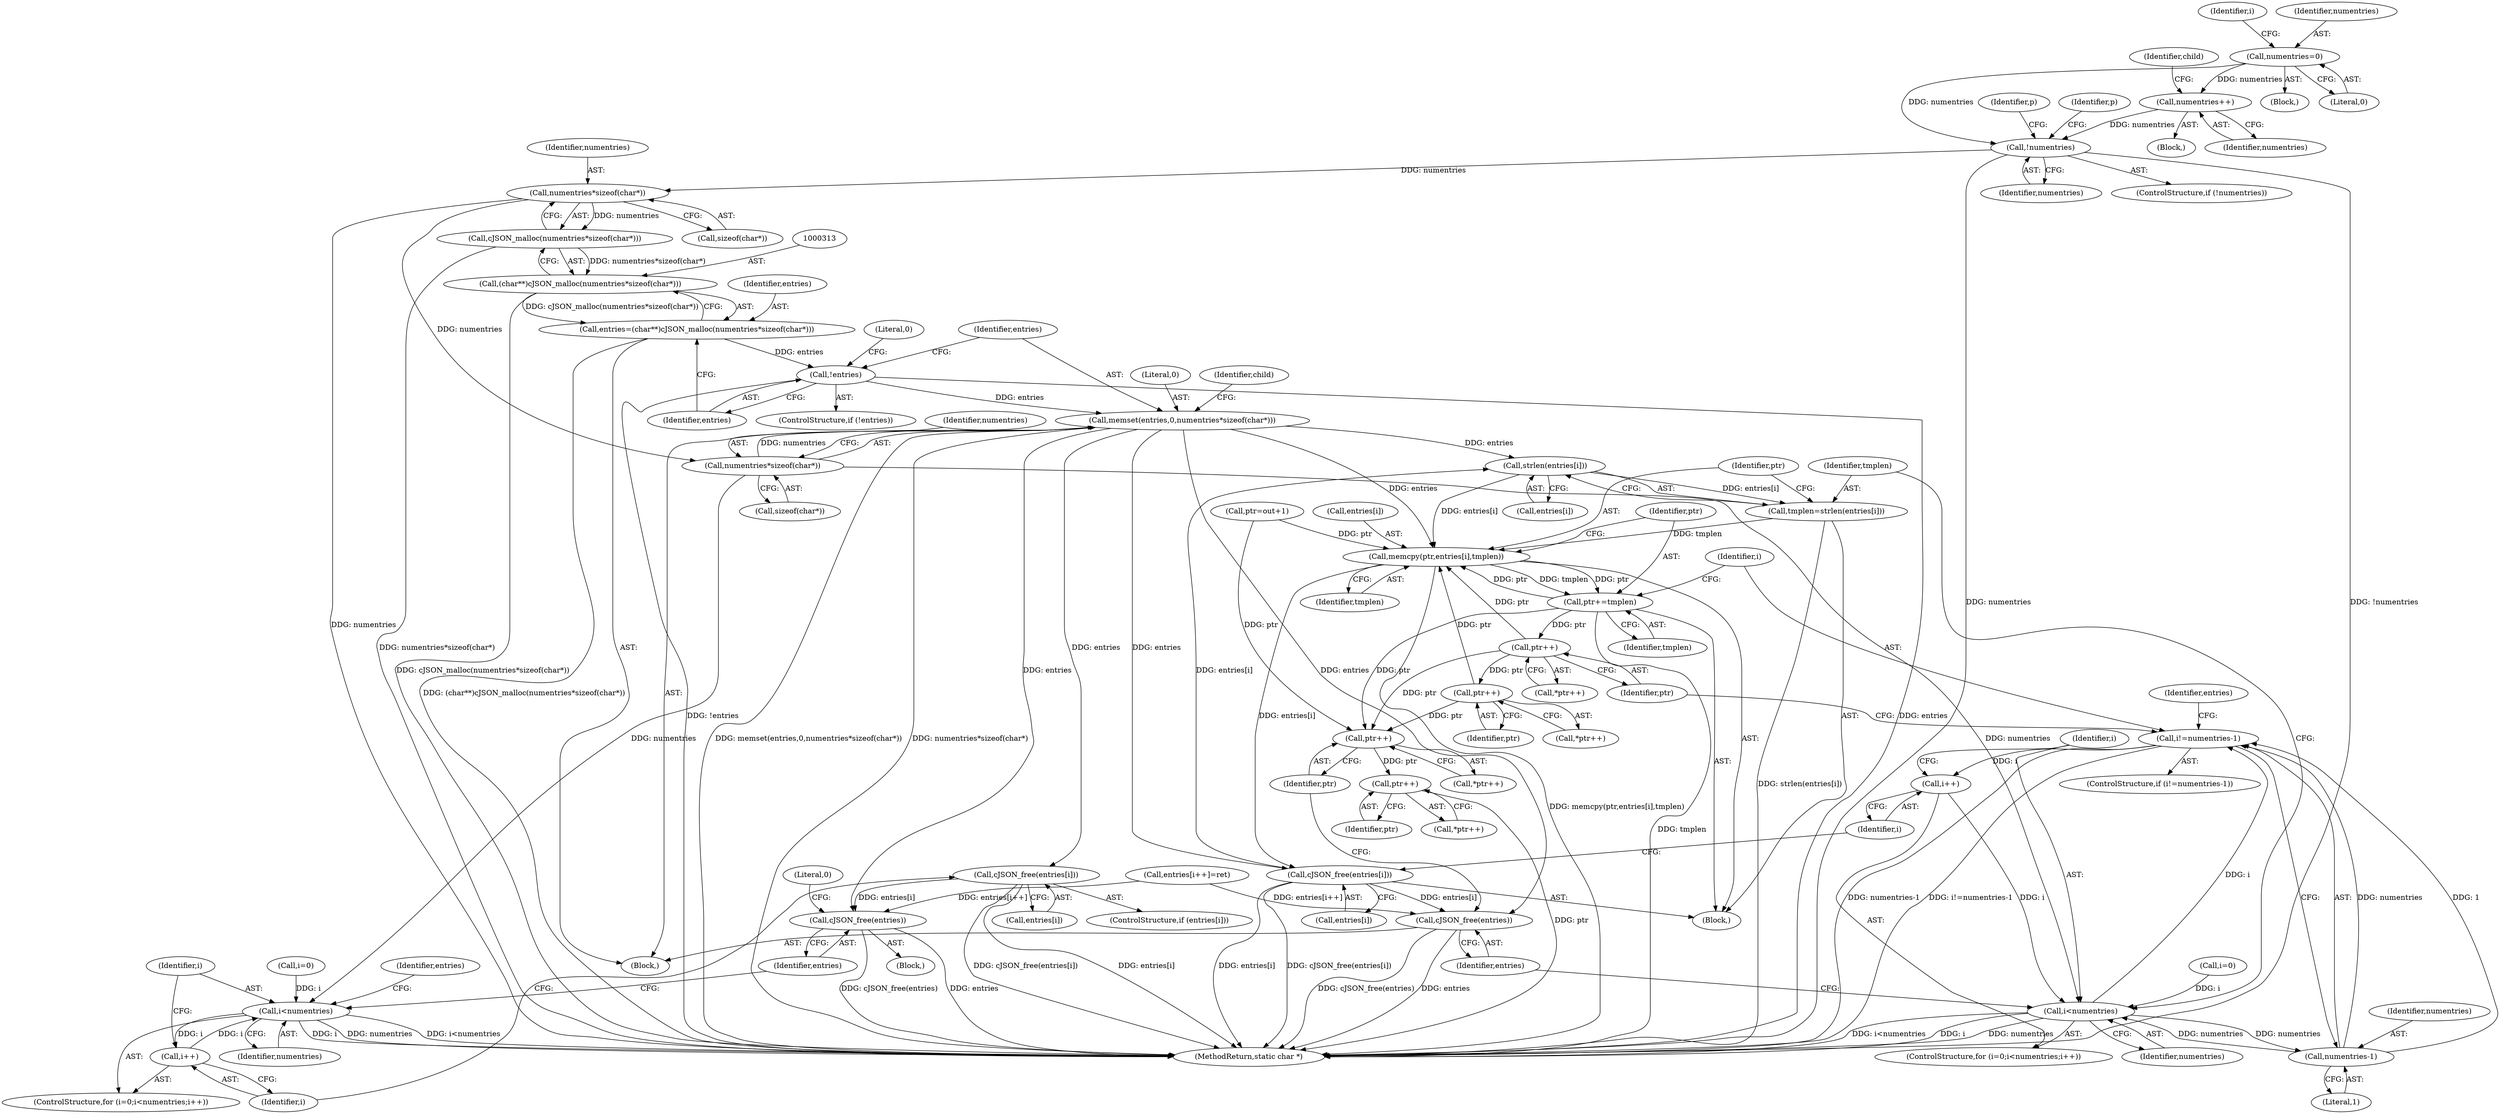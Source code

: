 digraph "0_iperf_91f2fa59e8ed80dfbf400add0164ee0e508e412a_40@API" {
"1000315" [label="(Call,numentries*sizeof(char*))"];
"1000159" [label="(Call,!numentries)"];
"1000151" [label="(Call,numentries++)"];
"1000133" [label="(Call,numentries=0)"];
"1000314" [label="(Call,cJSON_malloc(numentries*sizeof(char*)))"];
"1000312" [label="(Call,(char**)cJSON_malloc(numentries*sizeof(char*)))"];
"1000310" [label="(Call,entries=(char**)cJSON_malloc(numentries*sizeof(char*)))"];
"1000320" [label="(Call,!entries)"];
"1000324" [label="(Call,memset(entries,0,numentries*sizeof(char*)))"];
"1000410" [label="(Call,cJSON_free(entries[i]))"];
"1000414" [label="(Call,cJSON_free(entries))"];
"1000443" [label="(Call,strlen(entries[i]))"];
"1000441" [label="(Call,tmplen=strlen(entries[i]))"];
"1000447" [label="(Call,memcpy(ptr,entries[i],tmplen))"];
"1000453" [label="(Call,ptr+=tmplen)"];
"1000465" [label="(Call,ptr++)"];
"1000472" [label="(Call,ptr++)"];
"1000487" [label="(Call,ptr++)"];
"1000492" [label="(Call,ptr++)"];
"1000479" [label="(Call,cJSON_free(entries[i]))"];
"1000483" [label="(Call,cJSON_free(entries))"];
"1000327" [label="(Call,numentries*sizeof(char*))"];
"1000401" [label="(Call,i<numentries)"];
"1000404" [label="(Call,i++)"];
"1000435" [label="(Call,i<numentries)"];
"1000457" [label="(Call,i!=numentries-1)"];
"1000438" [label="(Call,i++)"];
"1000459" [label="(Call,numentries-1)"];
"1000457" [label="(Call,i!=numentries-1)"];
"1000316" [label="(Identifier,numentries)"];
"1000315" [label="(Call,numentries*sizeof(char*))"];
"1000351" [label="(Call,entries[i++]=ret)"];
"1000440" [label="(Block,)"];
"1000465" [label="(Call,ptr++)"];
"1000320" [label="(Call,!entries)"];
"1000328" [label="(Identifier,numentries)"];
"1000422" [label="(Call,ptr=out+1)"];
"1000461" [label="(Literal,1)"];
"1000397" [label="(ControlStructure,for (i=0;i<numentries;i++))"];
"1000152" [label="(Identifier,numentries)"];
"1000497" [label="(MethodReturn,static char *)"];
"1000317" [label="(Call,sizeof(char*))"];
"1000404" [label="(Call,i++)"];
"1000410" [label="(Call,cJSON_free(entries[i]))"];
"1000329" [label="(Call,sizeof(char*))"];
"1000114" [label="(Block,)"];
"1000481" [label="(Identifier,entries)"];
"1000488" [label="(Identifier,ptr)"];
"1000154" [label="(Identifier,child)"];
"1000458" [label="(Identifier,i)"];
"1000464" [label="(Call,*ptr++)"];
"1000447" [label="(Call,memcpy(ptr,entries[i],tmplen))"];
"1000321" [label="(Identifier,entries)"];
"1000401" [label="(Call,i<numentries)"];
"1000441" [label="(Call,tmplen=strlen(entries[i]))"];
"1000466" [label="(Identifier,ptr)"];
"1000491" [label="(Call,*ptr++)"];
"1000432" [label="(Call,i=0)"];
"1000493" [label="(Identifier,ptr)"];
"1000323" [label="(Literal,0)"];
"1000437" [label="(Identifier,numentries)"];
"1000444" [label="(Call,entries[i])"];
"1000150" [label="(Block,)"];
"1000160" [label="(Identifier,numentries)"];
"1000326" [label="(Literal,0)"];
"1000456" [label="(ControlStructure,if (i!=numentries-1))"];
"1000431" [label="(ControlStructure,for (i=0;i<numentries;i++))"];
"1000417" [label="(Literal,0)"];
"1000415" [label="(Identifier,entries)"];
"1000314" [label="(Call,cJSON_malloc(numentries*sizeof(char*)))"];
"1000479" [label="(Call,cJSON_free(entries[i]))"];
"1000414" [label="(Call,cJSON_free(entries))"];
"1000443" [label="(Call,strlen(entries[i]))"];
"1000486" [label="(Call,*ptr++)"];
"1000402" [label="(Identifier,i)"];
"1000325" [label="(Identifier,entries)"];
"1000327" [label="(Call,numentries*sizeof(char*))"];
"1000159" [label="(Call,!numentries)"];
"1000471" [label="(Call,*ptr++)"];
"1000408" [label="(Identifier,entries)"];
"1000411" [label="(Call,entries[i])"];
"1000454" [label="(Identifier,ptr)"];
"1000449" [label="(Call,entries[i])"];
"1000439" [label="(Identifier,i)"];
"1000436" [label="(Identifier,i)"];
"1000455" [label="(Identifier,tmplen)"];
"1000319" [label="(ControlStructure,if (!entries))"];
"1000158" [label="(ControlStructure,if (!numentries))"];
"1000312" [label="(Call,(char**)cJSON_malloc(numentries*sizeof(char*)))"];
"1000403" [label="(Identifier,numentries)"];
"1000135" [label="(Literal,0)"];
"1000459" [label="(Call,numentries-1)"];
"1000448" [label="(Identifier,ptr)"];
"1000138" [label="(Identifier,i)"];
"1000438" [label="(Call,i++)"];
"1000309" [label="(Block,)"];
"1000163" [label="(Identifier,p)"];
"1000483" [label="(Call,cJSON_free(entries))"];
"1000398" [label="(Call,i=0)"];
"1000472" [label="(Call,ptr++)"];
"1000311" [label="(Identifier,entries)"];
"1000453" [label="(Call,ptr+=tmplen)"];
"1000406" [label="(ControlStructure,if (entries[i]))"];
"1000405" [label="(Identifier,i)"];
"1000324" [label="(Call,memset(entries,0,numentries*sizeof(char*)))"];
"1000151" [label="(Call,numentries++)"];
"1000473" [label="(Identifier,ptr)"];
"1000435" [label="(Call,i<numentries)"];
"1000442" [label="(Identifier,tmplen)"];
"1000396" [label="(Block,)"];
"1000487" [label="(Call,ptr++)"];
"1000460" [label="(Identifier,numentries)"];
"1000310" [label="(Call,entries=(char**)cJSON_malloc(numentries*sizeof(char*)))"];
"1000332" [label="(Identifier,child)"];
"1000492" [label="(Call,ptr++)"];
"1000480" [label="(Call,entries[i])"];
"1000184" [label="(Identifier,p)"];
"1000133" [label="(Call,numentries=0)"];
"1000484" [label="(Identifier,entries)"];
"1000134" [label="(Identifier,numentries)"];
"1000452" [label="(Identifier,tmplen)"];
"1000315" -> "1000314"  [label="AST: "];
"1000315" -> "1000317"  [label="CFG: "];
"1000316" -> "1000315"  [label="AST: "];
"1000317" -> "1000315"  [label="AST: "];
"1000314" -> "1000315"  [label="CFG: "];
"1000315" -> "1000497"  [label="DDG: numentries"];
"1000315" -> "1000314"  [label="DDG: numentries"];
"1000159" -> "1000315"  [label="DDG: numentries"];
"1000315" -> "1000327"  [label="DDG: numentries"];
"1000159" -> "1000158"  [label="AST: "];
"1000159" -> "1000160"  [label="CFG: "];
"1000160" -> "1000159"  [label="AST: "];
"1000163" -> "1000159"  [label="CFG: "];
"1000184" -> "1000159"  [label="CFG: "];
"1000159" -> "1000497"  [label="DDG: !numentries"];
"1000159" -> "1000497"  [label="DDG: numentries"];
"1000151" -> "1000159"  [label="DDG: numentries"];
"1000133" -> "1000159"  [label="DDG: numentries"];
"1000151" -> "1000150"  [label="AST: "];
"1000151" -> "1000152"  [label="CFG: "];
"1000152" -> "1000151"  [label="AST: "];
"1000154" -> "1000151"  [label="CFG: "];
"1000133" -> "1000151"  [label="DDG: numentries"];
"1000133" -> "1000114"  [label="AST: "];
"1000133" -> "1000135"  [label="CFG: "];
"1000134" -> "1000133"  [label="AST: "];
"1000135" -> "1000133"  [label="AST: "];
"1000138" -> "1000133"  [label="CFG: "];
"1000314" -> "1000312"  [label="AST: "];
"1000312" -> "1000314"  [label="CFG: "];
"1000314" -> "1000497"  [label="DDG: numentries*sizeof(char*)"];
"1000314" -> "1000312"  [label="DDG: numentries*sizeof(char*)"];
"1000312" -> "1000310"  [label="AST: "];
"1000313" -> "1000312"  [label="AST: "];
"1000310" -> "1000312"  [label="CFG: "];
"1000312" -> "1000497"  [label="DDG: cJSON_malloc(numentries*sizeof(char*))"];
"1000312" -> "1000310"  [label="DDG: cJSON_malloc(numentries*sizeof(char*))"];
"1000310" -> "1000309"  [label="AST: "];
"1000311" -> "1000310"  [label="AST: "];
"1000321" -> "1000310"  [label="CFG: "];
"1000310" -> "1000497"  [label="DDG: (char**)cJSON_malloc(numentries*sizeof(char*))"];
"1000310" -> "1000320"  [label="DDG: entries"];
"1000320" -> "1000319"  [label="AST: "];
"1000320" -> "1000321"  [label="CFG: "];
"1000321" -> "1000320"  [label="AST: "];
"1000323" -> "1000320"  [label="CFG: "];
"1000325" -> "1000320"  [label="CFG: "];
"1000320" -> "1000497"  [label="DDG: entries"];
"1000320" -> "1000497"  [label="DDG: !entries"];
"1000320" -> "1000324"  [label="DDG: entries"];
"1000324" -> "1000309"  [label="AST: "];
"1000324" -> "1000327"  [label="CFG: "];
"1000325" -> "1000324"  [label="AST: "];
"1000326" -> "1000324"  [label="AST: "];
"1000327" -> "1000324"  [label="AST: "];
"1000332" -> "1000324"  [label="CFG: "];
"1000324" -> "1000497"  [label="DDG: memset(entries,0,numentries*sizeof(char*))"];
"1000324" -> "1000497"  [label="DDG: numentries*sizeof(char*)"];
"1000327" -> "1000324"  [label="DDG: numentries"];
"1000324" -> "1000410"  [label="DDG: entries"];
"1000324" -> "1000414"  [label="DDG: entries"];
"1000324" -> "1000443"  [label="DDG: entries"];
"1000324" -> "1000447"  [label="DDG: entries"];
"1000324" -> "1000479"  [label="DDG: entries"];
"1000324" -> "1000483"  [label="DDG: entries"];
"1000410" -> "1000406"  [label="AST: "];
"1000410" -> "1000411"  [label="CFG: "];
"1000411" -> "1000410"  [label="AST: "];
"1000405" -> "1000410"  [label="CFG: "];
"1000410" -> "1000497"  [label="DDG: entries[i]"];
"1000410" -> "1000497"  [label="DDG: cJSON_free(entries[i])"];
"1000410" -> "1000414"  [label="DDG: entries[i]"];
"1000414" -> "1000396"  [label="AST: "];
"1000414" -> "1000415"  [label="CFG: "];
"1000415" -> "1000414"  [label="AST: "];
"1000417" -> "1000414"  [label="CFG: "];
"1000414" -> "1000497"  [label="DDG: cJSON_free(entries)"];
"1000414" -> "1000497"  [label="DDG: entries"];
"1000351" -> "1000414"  [label="DDG: entries[i++]"];
"1000443" -> "1000441"  [label="AST: "];
"1000443" -> "1000444"  [label="CFG: "];
"1000444" -> "1000443"  [label="AST: "];
"1000441" -> "1000443"  [label="CFG: "];
"1000443" -> "1000441"  [label="DDG: entries[i]"];
"1000479" -> "1000443"  [label="DDG: entries[i]"];
"1000443" -> "1000447"  [label="DDG: entries[i]"];
"1000441" -> "1000440"  [label="AST: "];
"1000442" -> "1000441"  [label="AST: "];
"1000448" -> "1000441"  [label="CFG: "];
"1000441" -> "1000497"  [label="DDG: strlen(entries[i])"];
"1000441" -> "1000447"  [label="DDG: tmplen"];
"1000447" -> "1000440"  [label="AST: "];
"1000447" -> "1000452"  [label="CFG: "];
"1000448" -> "1000447"  [label="AST: "];
"1000449" -> "1000447"  [label="AST: "];
"1000452" -> "1000447"  [label="AST: "];
"1000454" -> "1000447"  [label="CFG: "];
"1000447" -> "1000497"  [label="DDG: memcpy(ptr,entries[i],tmplen)"];
"1000422" -> "1000447"  [label="DDG: ptr"];
"1000472" -> "1000447"  [label="DDG: ptr"];
"1000453" -> "1000447"  [label="DDG: ptr"];
"1000465" -> "1000447"  [label="DDG: ptr"];
"1000447" -> "1000453"  [label="DDG: tmplen"];
"1000447" -> "1000453"  [label="DDG: ptr"];
"1000447" -> "1000479"  [label="DDG: entries[i]"];
"1000453" -> "1000440"  [label="AST: "];
"1000453" -> "1000455"  [label="CFG: "];
"1000454" -> "1000453"  [label="AST: "];
"1000455" -> "1000453"  [label="AST: "];
"1000458" -> "1000453"  [label="CFG: "];
"1000453" -> "1000497"  [label="DDG: tmplen"];
"1000453" -> "1000465"  [label="DDG: ptr"];
"1000453" -> "1000487"  [label="DDG: ptr"];
"1000465" -> "1000464"  [label="AST: "];
"1000465" -> "1000466"  [label="CFG: "];
"1000466" -> "1000465"  [label="AST: "];
"1000464" -> "1000465"  [label="CFG: "];
"1000465" -> "1000472"  [label="DDG: ptr"];
"1000465" -> "1000487"  [label="DDG: ptr"];
"1000472" -> "1000471"  [label="AST: "];
"1000472" -> "1000473"  [label="CFG: "];
"1000473" -> "1000472"  [label="AST: "];
"1000471" -> "1000472"  [label="CFG: "];
"1000472" -> "1000487"  [label="DDG: ptr"];
"1000487" -> "1000486"  [label="AST: "];
"1000487" -> "1000488"  [label="CFG: "];
"1000488" -> "1000487"  [label="AST: "];
"1000486" -> "1000487"  [label="CFG: "];
"1000422" -> "1000487"  [label="DDG: ptr"];
"1000487" -> "1000492"  [label="DDG: ptr"];
"1000492" -> "1000491"  [label="AST: "];
"1000492" -> "1000493"  [label="CFG: "];
"1000493" -> "1000492"  [label="AST: "];
"1000491" -> "1000492"  [label="CFG: "];
"1000492" -> "1000497"  [label="DDG: ptr"];
"1000479" -> "1000440"  [label="AST: "];
"1000479" -> "1000480"  [label="CFG: "];
"1000480" -> "1000479"  [label="AST: "];
"1000439" -> "1000479"  [label="CFG: "];
"1000479" -> "1000497"  [label="DDG: cJSON_free(entries[i])"];
"1000479" -> "1000497"  [label="DDG: entries[i]"];
"1000479" -> "1000483"  [label="DDG: entries[i]"];
"1000483" -> "1000309"  [label="AST: "];
"1000483" -> "1000484"  [label="CFG: "];
"1000484" -> "1000483"  [label="AST: "];
"1000488" -> "1000483"  [label="CFG: "];
"1000483" -> "1000497"  [label="DDG: cJSON_free(entries)"];
"1000483" -> "1000497"  [label="DDG: entries"];
"1000351" -> "1000483"  [label="DDG: entries[i++]"];
"1000327" -> "1000329"  [label="CFG: "];
"1000328" -> "1000327"  [label="AST: "];
"1000329" -> "1000327"  [label="AST: "];
"1000327" -> "1000401"  [label="DDG: numentries"];
"1000327" -> "1000435"  [label="DDG: numentries"];
"1000401" -> "1000397"  [label="AST: "];
"1000401" -> "1000403"  [label="CFG: "];
"1000402" -> "1000401"  [label="AST: "];
"1000403" -> "1000401"  [label="AST: "];
"1000408" -> "1000401"  [label="CFG: "];
"1000415" -> "1000401"  [label="CFG: "];
"1000401" -> "1000497"  [label="DDG: i<numentries"];
"1000401" -> "1000497"  [label="DDG: i"];
"1000401" -> "1000497"  [label="DDG: numentries"];
"1000404" -> "1000401"  [label="DDG: i"];
"1000398" -> "1000401"  [label="DDG: i"];
"1000401" -> "1000404"  [label="DDG: i"];
"1000404" -> "1000397"  [label="AST: "];
"1000404" -> "1000405"  [label="CFG: "];
"1000405" -> "1000404"  [label="AST: "];
"1000402" -> "1000404"  [label="CFG: "];
"1000435" -> "1000431"  [label="AST: "];
"1000435" -> "1000437"  [label="CFG: "];
"1000436" -> "1000435"  [label="AST: "];
"1000437" -> "1000435"  [label="AST: "];
"1000442" -> "1000435"  [label="CFG: "];
"1000484" -> "1000435"  [label="CFG: "];
"1000435" -> "1000497"  [label="DDG: i"];
"1000435" -> "1000497"  [label="DDG: numentries"];
"1000435" -> "1000497"  [label="DDG: i<numentries"];
"1000432" -> "1000435"  [label="DDG: i"];
"1000438" -> "1000435"  [label="DDG: i"];
"1000459" -> "1000435"  [label="DDG: numentries"];
"1000435" -> "1000457"  [label="DDG: i"];
"1000435" -> "1000459"  [label="DDG: numentries"];
"1000457" -> "1000456"  [label="AST: "];
"1000457" -> "1000459"  [label="CFG: "];
"1000458" -> "1000457"  [label="AST: "];
"1000459" -> "1000457"  [label="AST: "];
"1000466" -> "1000457"  [label="CFG: "];
"1000481" -> "1000457"  [label="CFG: "];
"1000457" -> "1000497"  [label="DDG: numentries-1"];
"1000457" -> "1000497"  [label="DDG: i!=numentries-1"];
"1000457" -> "1000438"  [label="DDG: i"];
"1000459" -> "1000457"  [label="DDG: numentries"];
"1000459" -> "1000457"  [label="DDG: 1"];
"1000438" -> "1000431"  [label="AST: "];
"1000438" -> "1000439"  [label="CFG: "];
"1000439" -> "1000438"  [label="AST: "];
"1000436" -> "1000438"  [label="CFG: "];
"1000459" -> "1000461"  [label="CFG: "];
"1000460" -> "1000459"  [label="AST: "];
"1000461" -> "1000459"  [label="AST: "];
}
